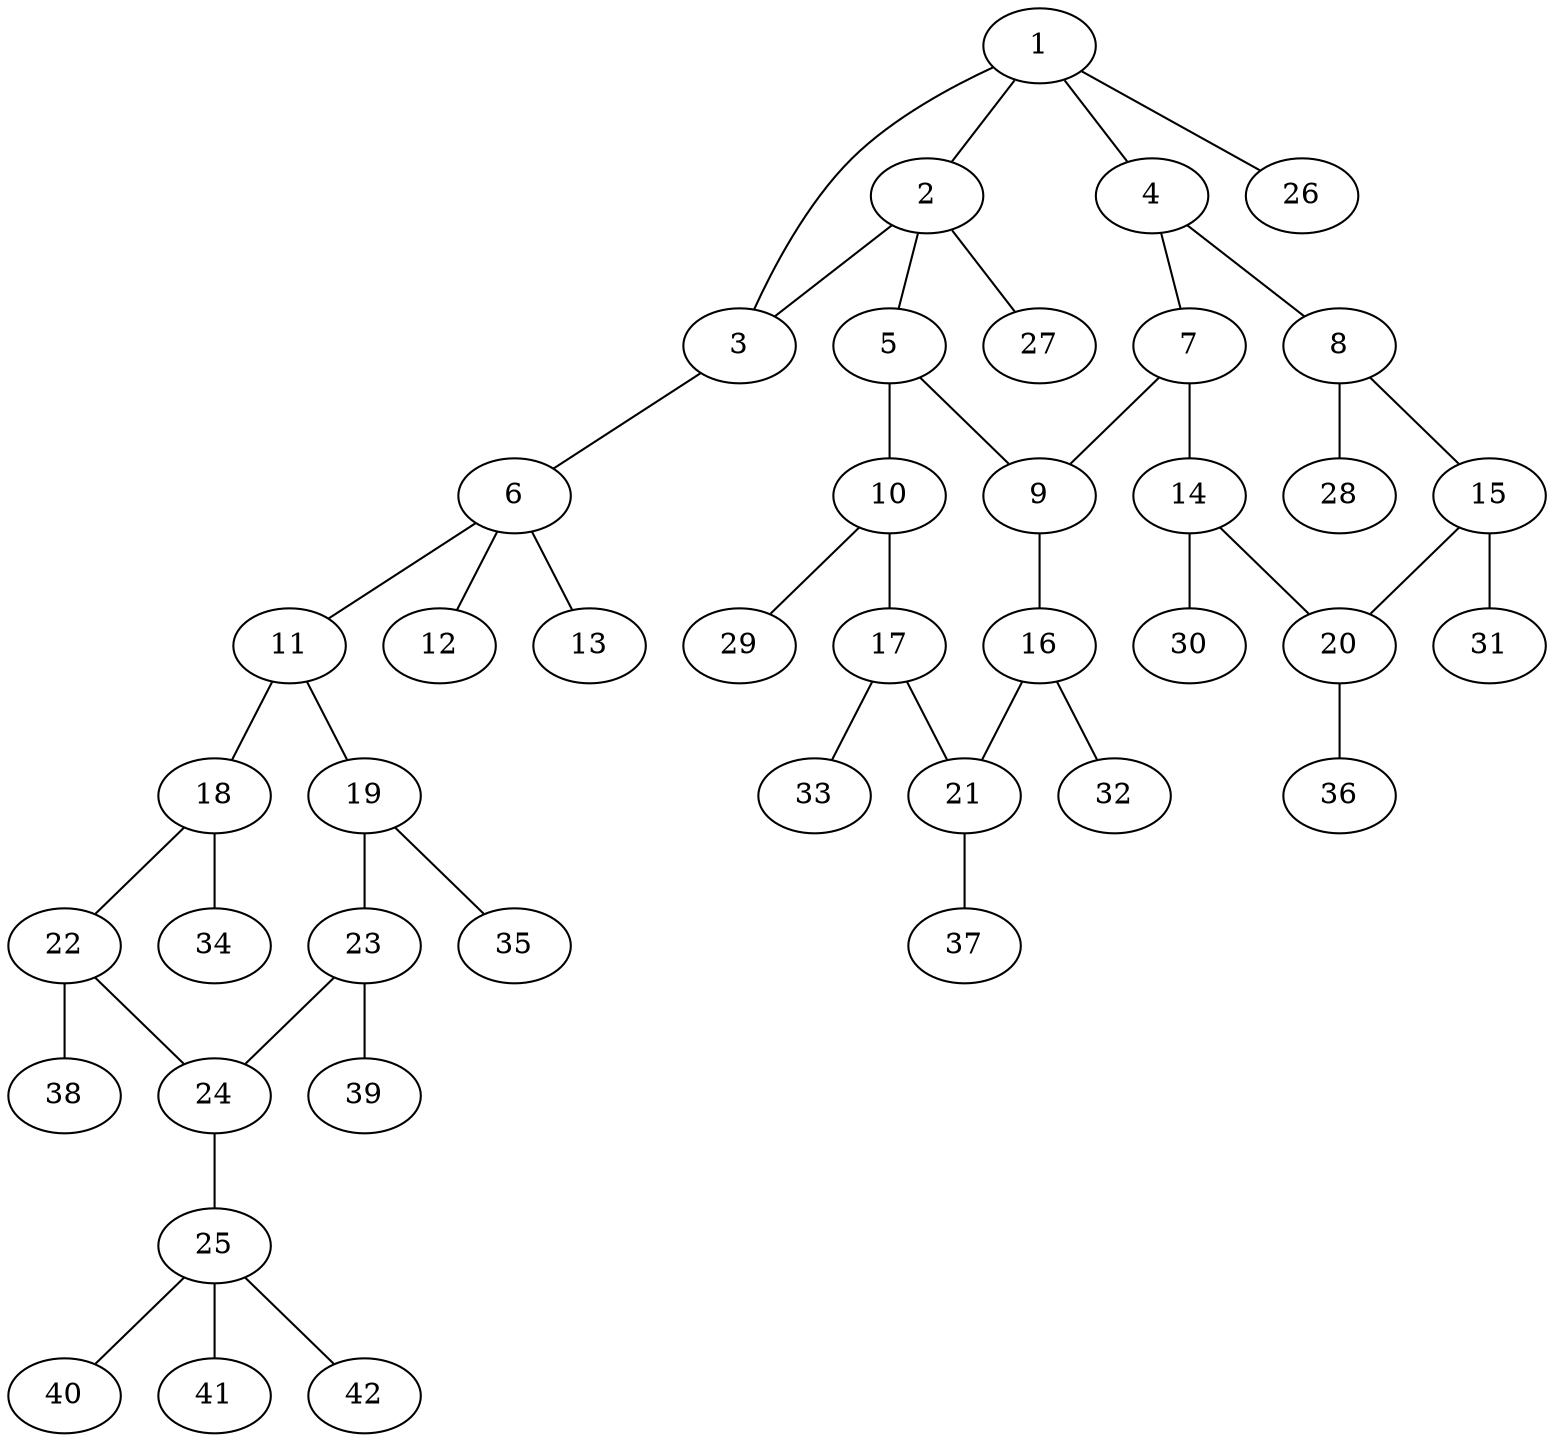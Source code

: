 graph molecule_2536 {
	1	 [chem=C];
	2	 [chem=C];
	1 -- 2	 [valence=1];
	3	 [chem=N];
	1 -- 3	 [valence=1];
	4	 [chem=C];
	1 -- 4	 [valence=1];
	26	 [chem=H];
	1 -- 26	 [valence=1];
	2 -- 3	 [valence=1];
	5	 [chem=C];
	2 -- 5	 [valence=1];
	27	 [chem=H];
	2 -- 27	 [valence=1];
	6	 [chem=S];
	3 -- 6	 [valence=1];
	7	 [chem=C];
	4 -- 7	 [valence=2];
	8	 [chem=C];
	4 -- 8	 [valence=1];
	9	 [chem=C];
	5 -- 9	 [valence=2];
	10	 [chem=C];
	5 -- 10	 [valence=1];
	11	 [chem=C];
	6 -- 11	 [valence=1];
	12	 [chem=O];
	6 -- 12	 [valence=2];
	13	 [chem=O];
	6 -- 13	 [valence=2];
	7 -- 9	 [valence=1];
	14	 [chem=C];
	7 -- 14	 [valence=1];
	15	 [chem=C];
	8 -- 15	 [valence=2];
	28	 [chem=H];
	8 -- 28	 [valence=1];
	16	 [chem=C];
	9 -- 16	 [valence=1];
	17	 [chem=C];
	10 -- 17	 [valence=2];
	29	 [chem=H];
	10 -- 29	 [valence=1];
	18	 [chem=C];
	11 -- 18	 [valence=2];
	19	 [chem=C];
	11 -- 19	 [valence=1];
	20	 [chem=C];
	14 -- 20	 [valence=2];
	30	 [chem=H];
	14 -- 30	 [valence=1];
	15 -- 20	 [valence=1];
	31	 [chem=H];
	15 -- 31	 [valence=1];
	21	 [chem=C];
	16 -- 21	 [valence=2];
	32	 [chem=H];
	16 -- 32	 [valence=1];
	17 -- 21	 [valence=1];
	33	 [chem=H];
	17 -- 33	 [valence=1];
	22	 [chem=C];
	18 -- 22	 [valence=1];
	34	 [chem=H];
	18 -- 34	 [valence=1];
	23	 [chem=C];
	19 -- 23	 [valence=2];
	35	 [chem=H];
	19 -- 35	 [valence=1];
	36	 [chem=H];
	20 -- 36	 [valence=1];
	37	 [chem=H];
	21 -- 37	 [valence=1];
	24	 [chem=C];
	22 -- 24	 [valence=2];
	38	 [chem=H];
	22 -- 38	 [valence=1];
	23 -- 24	 [valence=1];
	39	 [chem=H];
	23 -- 39	 [valence=1];
	25	 [chem=C];
	24 -- 25	 [valence=1];
	40	 [chem=H];
	25 -- 40	 [valence=1];
	41	 [chem=H];
	25 -- 41	 [valence=1];
	42	 [chem=H];
	25 -- 42	 [valence=1];
}
